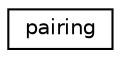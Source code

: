 digraph "Graphical Class Hierarchy"
{
  edge [fontname="Helvetica",fontsize="10",labelfontname="Helvetica",labelfontsize="10"];
  node [fontname="Helvetica",fontsize="10",shape=record];
  rankdir="LR";
  Node1 [label="pairing",height=0.2,width=0.4,color="black", fillcolor="white", style="filled",URL="$classpairing.html",tooltip="CLASS PAIRING To Pair boys and girls as couples. "];
}
